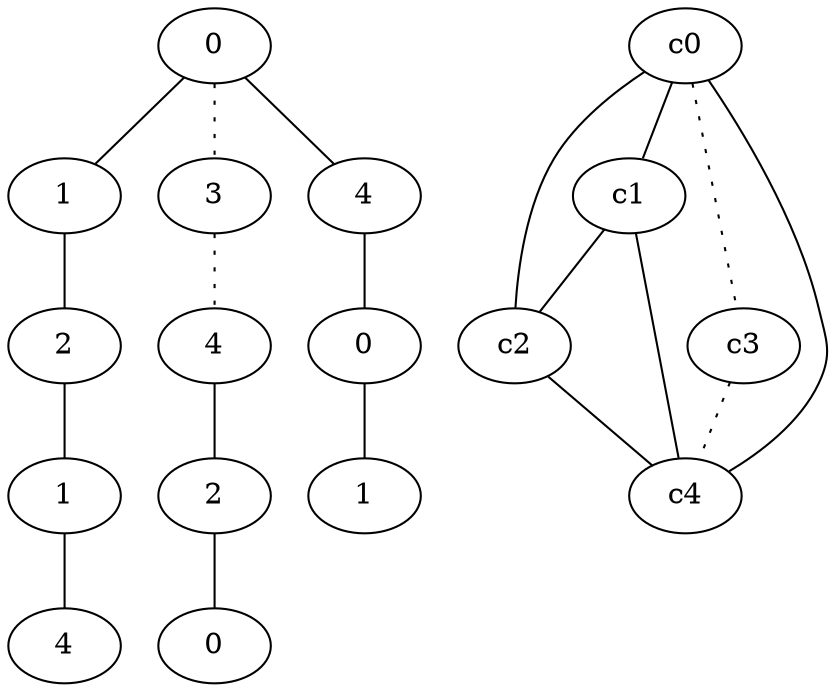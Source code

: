 graph {
a0[label=0];
a1[label=1];
a2[label=2];
a3[label=1];
a4[label=4];
a5[label=3];
a6[label=4];
a7[label=2];
a8[label=0];
a9[label=4];
a10[label=0];
a11[label=1];
a0 -- a1;
a0 -- a5 [style=dotted];
a0 -- a9;
a1 -- a2;
a2 -- a3;
a3 -- a4;
a5 -- a6 [style=dotted];
a6 -- a7;
a7 -- a8;
a9 -- a10;
a10 -- a11;
c0 -- c1;
c0 -- c2;
c0 -- c3 [style=dotted];
c0 -- c4;
c1 -- c2;
c1 -- c4;
c2 -- c4;
c3 -- c4 [style=dotted];
}

